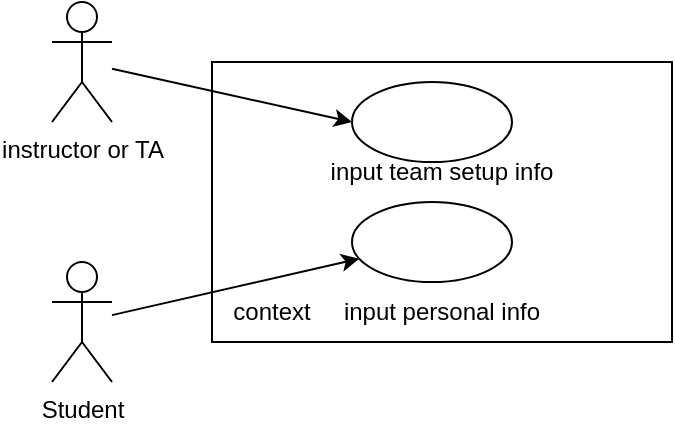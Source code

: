 <mxfile version="20.3.0" type="device"><diagram id="2QUev3LZ8KQhleD7TbYe" name="第 1 页"><mxGraphModel dx="577" dy="356" grid="1" gridSize="10" guides="1" tooltips="1" connect="1" arrows="1" fold="1" page="1" pageScale="1" pageWidth="1169" pageHeight="827" math="0" shadow="0"><root><mxCell id="0"/><mxCell id="1" parent="0"/><mxCell id="JKhijwsDScJCYJxXXvsT-1" value="Student" style="shape=umlActor;verticalLabelPosition=bottom;verticalAlign=top;html=1;" vertex="1" parent="1"><mxGeometry x="330" y="250" width="30" height="60" as="geometry"/></mxCell><mxCell id="JKhijwsDScJCYJxXXvsT-2" value="instructor or TA" style="shape=umlActor;verticalLabelPosition=bottom;verticalAlign=top;html=1;" vertex="1" parent="1"><mxGeometry x="330" y="120" width="30" height="60" as="geometry"/></mxCell><mxCell id="JKhijwsDScJCYJxXXvsT-3" value="" style="rounded=0;whiteSpace=wrap;html=1;" vertex="1" parent="1"><mxGeometry x="410" y="150" width="230" height="140" as="geometry"/></mxCell><mxCell id="JKhijwsDScJCYJxXXvsT-4" value="context" style="text;html=1;strokeColor=none;fillColor=none;align=center;verticalAlign=middle;whiteSpace=wrap;rounded=0;" vertex="1" parent="1"><mxGeometry x="410" y="260" width="60" height="30" as="geometry"/></mxCell><mxCell id="JKhijwsDScJCYJxXXvsT-5" value="" style="ellipse;whiteSpace=wrap;html=1;" vertex="1" parent="1"><mxGeometry x="480" y="160" width="80" height="40" as="geometry"/></mxCell><mxCell id="JKhijwsDScJCYJxXXvsT-6" value="" style="ellipse;whiteSpace=wrap;html=1;" vertex="1" parent="1"><mxGeometry x="480" y="220" width="80" height="40" as="geometry"/></mxCell><mxCell id="JKhijwsDScJCYJxXXvsT-7" value="" style="endArrow=classic;html=1;rounded=0;" edge="1" parent="1" source="JKhijwsDScJCYJxXXvsT-1" target="JKhijwsDScJCYJxXXvsT-6"><mxGeometry width="50" height="50" relative="1" as="geometry"><mxPoint x="360" y="310" as="sourcePoint"/><mxPoint x="410" y="260" as="targetPoint"/></mxGeometry></mxCell><mxCell id="JKhijwsDScJCYJxXXvsT-8" value="" style="endArrow=classic;html=1;rounded=0;entryX=0;entryY=0.5;entryDx=0;entryDy=0;" edge="1" parent="1" source="JKhijwsDScJCYJxXXvsT-2" target="JKhijwsDScJCYJxXXvsT-5"><mxGeometry width="50" height="50" relative="1" as="geometry"><mxPoint x="370" y="180" as="sourcePoint"/><mxPoint x="479.998" y="190.004" as="targetPoint"/></mxGeometry></mxCell><mxCell id="JKhijwsDScJCYJxXXvsT-9" value="input team setup info" style="text;html=1;strokeColor=none;fillColor=none;align=center;verticalAlign=middle;whiteSpace=wrap;rounded=0;" vertex="1" parent="1"><mxGeometry x="460" y="190" width="130" height="30" as="geometry"/></mxCell><mxCell id="JKhijwsDScJCYJxXXvsT-11" value="input personal info" style="text;html=1;strokeColor=none;fillColor=none;align=center;verticalAlign=middle;whiteSpace=wrap;rounded=0;" vertex="1" parent="1"><mxGeometry x="460" y="260" width="130" height="30" as="geometry"/></mxCell></root></mxGraphModel></diagram></mxfile>
